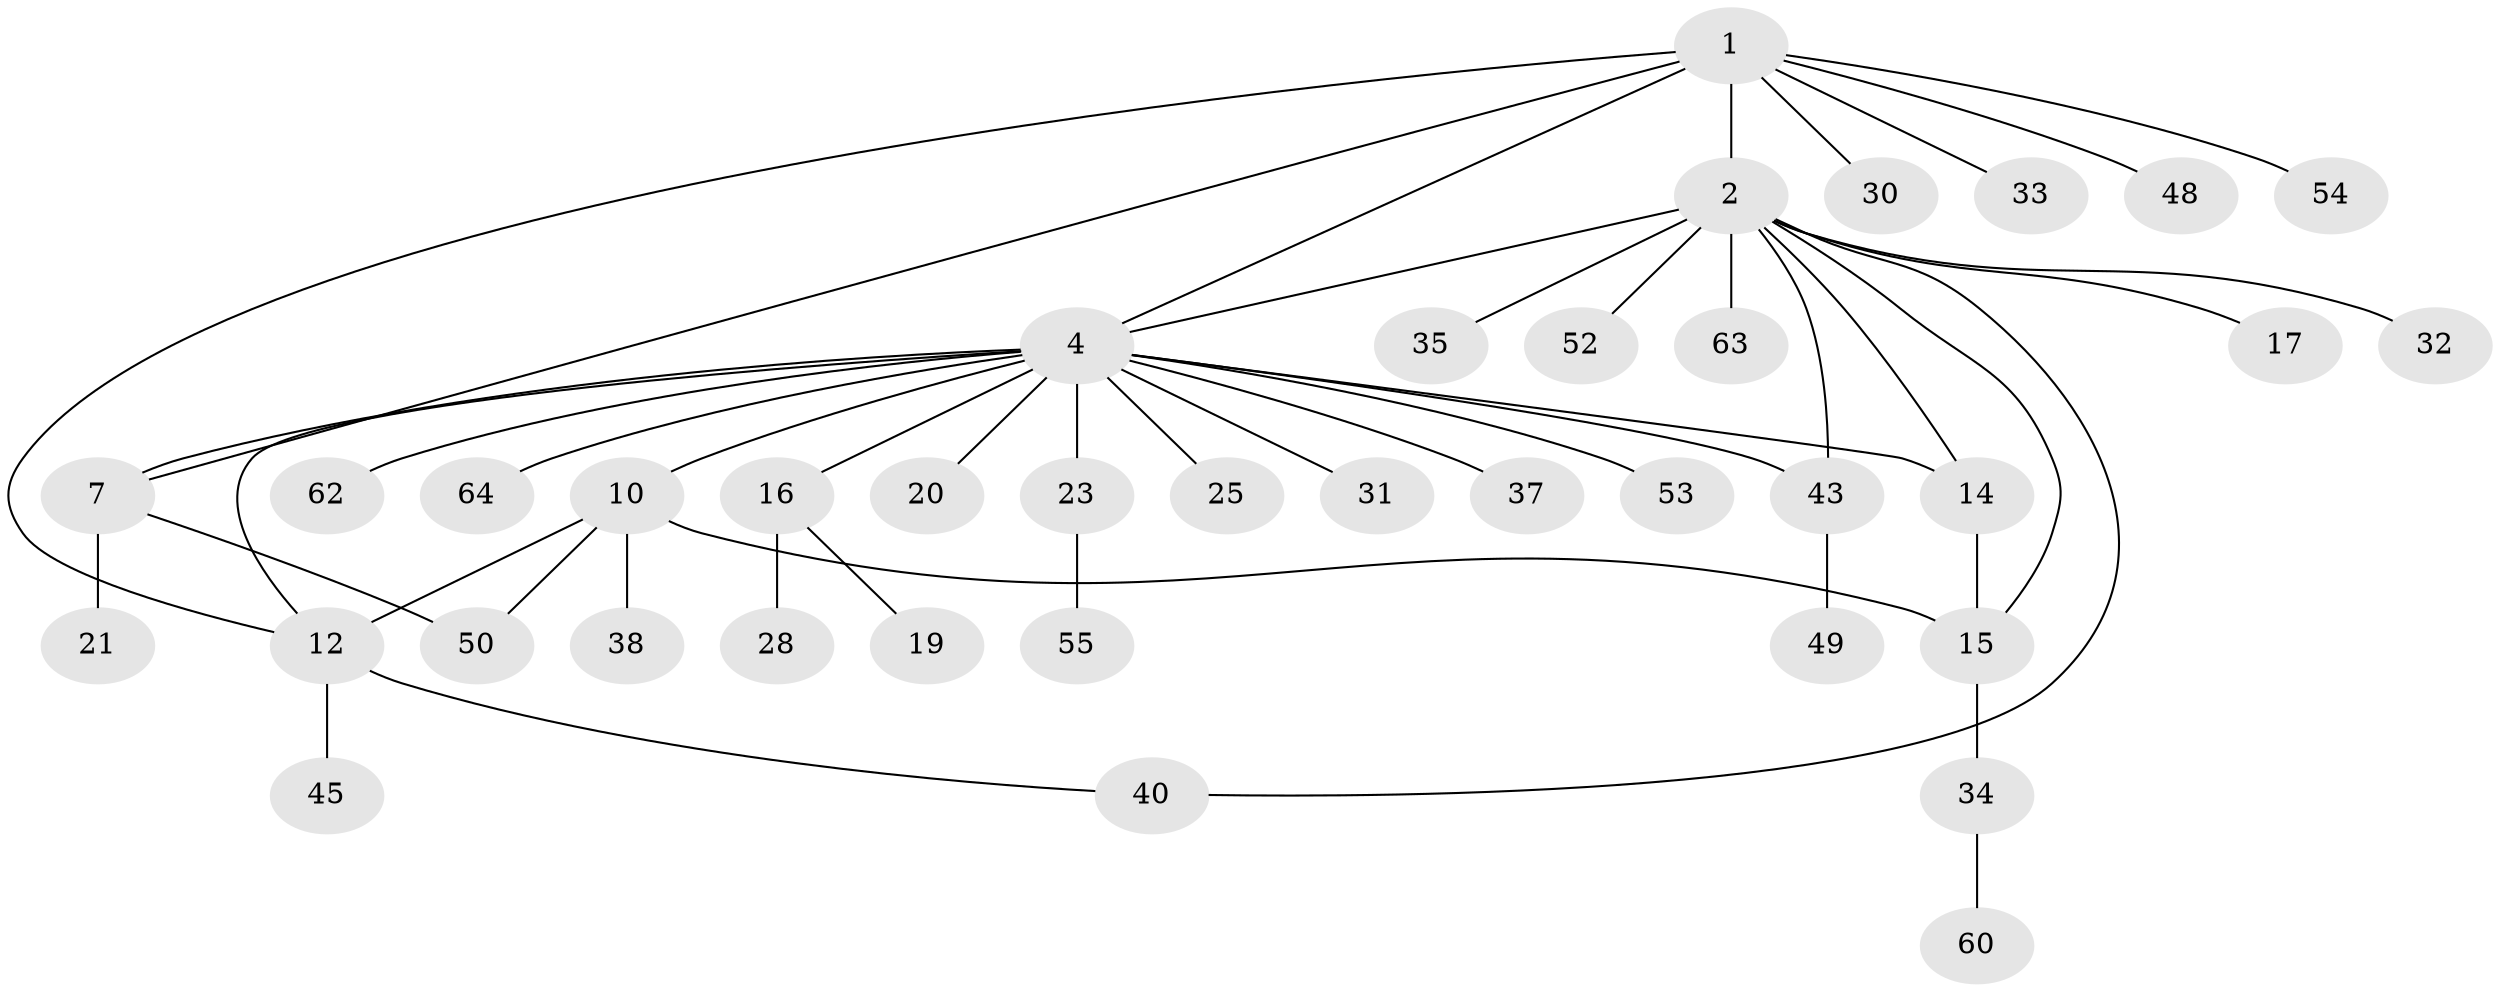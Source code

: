 // original degree distribution, {3: 0.09375, 7: 0.015625, 9: 0.03125, 8: 0.015625, 5: 0.0625, 2: 0.125, 10: 0.015625, 6: 0.03125, 4: 0.03125, 1: 0.578125}
// Generated by graph-tools (version 1.1) at 2025/19/03/04/25 18:19:35]
// undirected, 38 vertices, 47 edges
graph export_dot {
graph [start="1"]
  node [color=gray90,style=filled];
  1 [super="+3"];
  2 [super="+27+13"];
  4 [super="+9+58+5"];
  7 [super="+8"];
  10 [super="+11+18+36"];
  12;
  14 [super="+22+26"];
  15;
  16 [super="+29"];
  17;
  19;
  20;
  21;
  23 [super="+44"];
  25;
  28;
  30;
  31;
  32;
  33 [super="+51"];
  34 [super="+57"];
  35 [super="+56+47"];
  37;
  38 [super="+41"];
  40 [super="+59"];
  43;
  45 [super="+46"];
  48 [super="+61"];
  49;
  50;
  52;
  53;
  54;
  55;
  60;
  62;
  63;
  64;
  1 -- 2 [weight=2];
  1 -- 33;
  1 -- 7;
  1 -- 12;
  1 -- 48;
  1 -- 54;
  1 -- 30;
  1 -- 4;
  2 -- 17;
  2 -- 35;
  2 -- 43;
  2 -- 32;
  2 -- 40;
  2 -- 14;
  2 -- 15;
  2 -- 52;
  2 -- 63;
  2 -- 4;
  4 -- 12;
  4 -- 16;
  4 -- 43;
  4 -- 62;
  4 -- 64;
  4 -- 37;
  4 -- 7 [weight=2];
  4 -- 14;
  4 -- 20;
  4 -- 23;
  4 -- 25;
  4 -- 10;
  4 -- 53;
  4 -- 31;
  7 -- 21;
  7 -- 50;
  10 -- 12 [weight=2];
  10 -- 15;
  10 -- 38;
  10 -- 50;
  12 -- 40;
  12 -- 45;
  14 -- 15;
  15 -- 34;
  16 -- 19;
  16 -- 28;
  23 -- 55;
  34 -- 60;
  43 -- 49;
}
